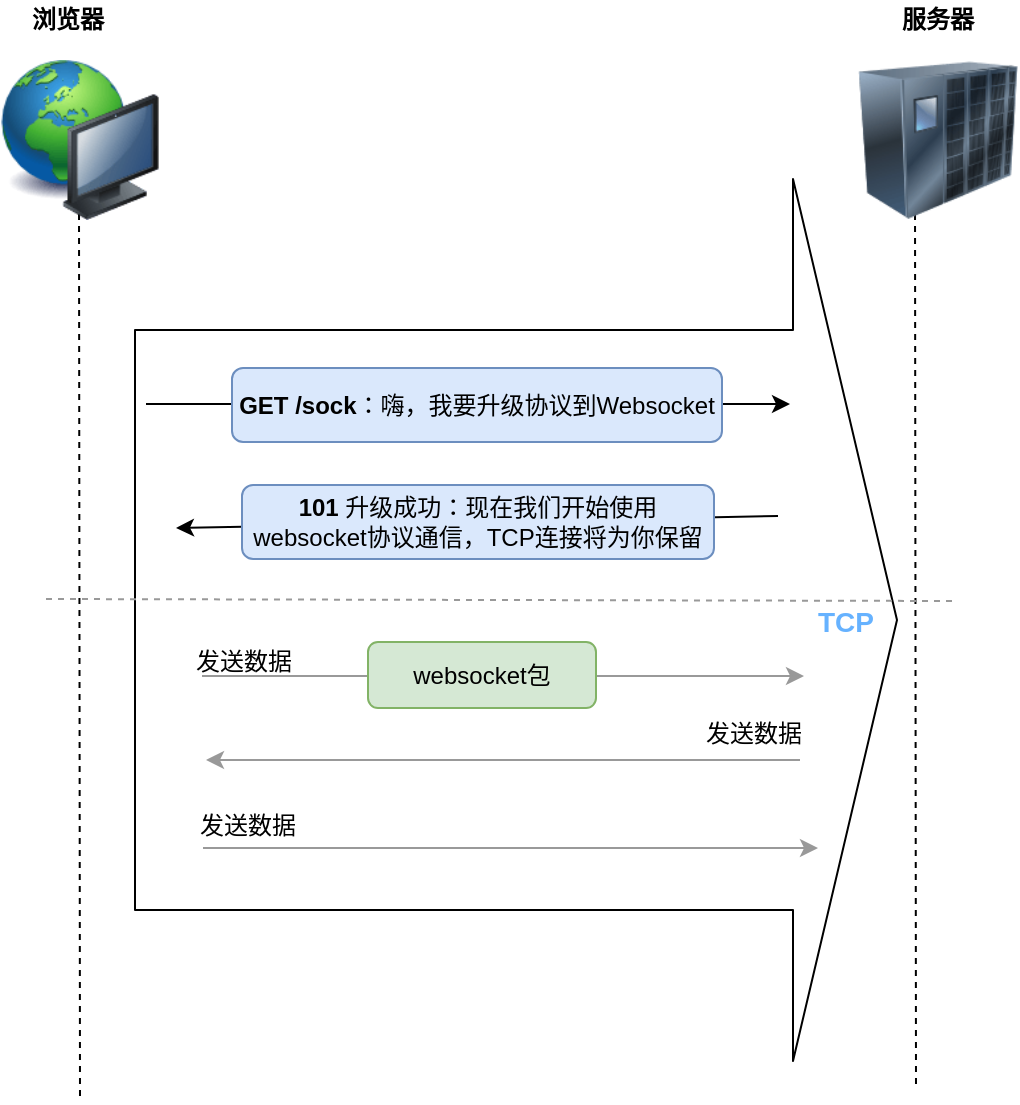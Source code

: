 <mxfile version="10.8.9" type="device"><diagram id="bJoY1xc_Xl4xnx_YBsff" name="websocket"><mxGraphModel dx="758" dy="582" grid="0" gridSize="10" guides="1" tooltips="1" connect="1" arrows="1" fold="1" page="0" pageScale="1" pageWidth="850" pageHeight="1100" math="0" shadow="0"><root><mxCell id="0"/><mxCell id="1" parent="0"/><mxCell id="QpbHfWMmB3S7lTqJSS0K-4" value="" style="endArrow=none;dashed=1;html=1;" edge="1" parent="1"><mxGeometry width="50" height="50" relative="1" as="geometry"><mxPoint x="577.5" y="163" as="sourcePoint"/><mxPoint x="578" y="612" as="targetPoint"/></mxGeometry></mxCell><mxCell id="QpbHfWMmB3S7lTqJSS0K-3" value="" style="endArrow=none;dashed=1;html=1;" edge="1" parent="1"><mxGeometry width="50" height="50" relative="1" as="geometry"><mxPoint x="159.5" y="169" as="sourcePoint"/><mxPoint x="160" y="618" as="targetPoint"/></mxGeometry></mxCell><mxCell id="QpbHfWMmB3S7lTqJSS0K-1" value="" style="image;html=1;labelBackgroundColor=#ffffff;image=img/lib/clip_art/networking/UPS_128x128.png" vertex="1" parent="1"><mxGeometry x="549" y="98" width="80" height="80" as="geometry"/></mxCell><mxCell id="QpbHfWMmB3S7lTqJSS0K-2" value="" style="image;html=1;labelBackgroundColor=#ffffff;image=img/lib/clip_art/computers/Network_128x128.png" vertex="1" parent="1"><mxGeometry x="120" y="98" width="80" height="80" as="geometry"/></mxCell><mxCell id="QpbHfWMmB3S7lTqJSS0K-5" value="浏览器" style="text;html=1;strokeColor=none;fillColor=none;align=center;verticalAlign=middle;whiteSpace=wrap;rounded=0;fontStyle=1" vertex="1" parent="1"><mxGeometry x="134" y="68" width="40" height="20" as="geometry"/></mxCell><mxCell id="QpbHfWMmB3S7lTqJSS0K-6" value="服务器" style="text;html=1;strokeColor=none;fillColor=none;align=center;verticalAlign=middle;whiteSpace=wrap;rounded=0;fontStyle=1" vertex="1" parent="1"><mxGeometry x="569" y="68" width="40" height="20" as="geometry"/></mxCell><mxCell id="QpbHfWMmB3S7lTqJSS0K-7" value="" style="shape=flexArrow;endArrow=classic;html=1;endWidth=150;endSize=17;width=290;" edge="1" parent="1"><mxGeometry width="50" height="50" relative="1" as="geometry"><mxPoint x="187" y="378" as="sourcePoint"/><mxPoint x="569" y="378" as="targetPoint"/></mxGeometry></mxCell><mxCell id="QpbHfWMmB3S7lTqJSS0K-8" value="" style="endArrow=classic;html=1;" edge="1" parent="1"><mxGeometry width="50" height="50" relative="1" as="geometry"><mxPoint x="193" y="270" as="sourcePoint"/><mxPoint x="515" y="270" as="targetPoint"/></mxGeometry></mxCell><mxCell id="QpbHfWMmB3S7lTqJSS0K-9" value="&lt;b&gt;GET /sock&lt;/b&gt;：嗨，我要升级协议到Websocket" style="rounded=1;whiteSpace=wrap;html=1;fillColor=#dae8fc;strokeColor=#6c8ebf;" vertex="1" parent="1"><mxGeometry x="236" y="252" width="245" height="37" as="geometry"/></mxCell><mxCell id="QpbHfWMmB3S7lTqJSS0K-11" value="" style="endArrow=classic;html=1;" edge="1" parent="1"><mxGeometry width="50" height="50" relative="1" as="geometry"><mxPoint x="509" y="326" as="sourcePoint"/><mxPoint x="208" y="332" as="targetPoint"/></mxGeometry></mxCell><mxCell id="QpbHfWMmB3S7lTqJSS0K-12" value="&lt;b&gt;101&lt;/b&gt; 升级成功：现在我们开始使用websocket协议通信，TCP连接将为你保留" style="rounded=1;whiteSpace=wrap;html=1;fillColor=#dae8fc;strokeColor=#6c8ebf;" vertex="1" parent="1"><mxGeometry x="241" y="310.5" width="236" height="37" as="geometry"/></mxCell><mxCell id="QpbHfWMmB3S7lTqJSS0K-13" value="&lt;font style=&quot;font-size: 14px&quot; color=&quot;#66b2ff&quot;&gt;&lt;b&gt;TCP&lt;/b&gt;&lt;/font&gt;" style="text;html=1;strokeColor=none;fillColor=none;align=center;verticalAlign=middle;whiteSpace=wrap;rounded=0;" vertex="1" parent="1"><mxGeometry x="523" y="368.5" width="40" height="20" as="geometry"/></mxCell><mxCell id="QpbHfWMmB3S7lTqJSS0K-15" value="" style="endArrow=none;dashed=1;html=1;strokeColor=#999999;" edge="1" parent="1"><mxGeometry width="50" height="50" relative="1" as="geometry"><mxPoint x="143" y="367.5" as="sourcePoint"/><mxPoint x="599" y="368.5" as="targetPoint"/></mxGeometry></mxCell><mxCell id="QpbHfWMmB3S7lTqJSS0K-16" value="" style="endArrow=classic;html=1;strokeColor=#999999;" edge="1" parent="1"><mxGeometry width="50" height="50" relative="1" as="geometry"><mxPoint x="221" y="406" as="sourcePoint"/><mxPoint x="522" y="406" as="targetPoint"/></mxGeometry></mxCell><mxCell id="QpbHfWMmB3S7lTqJSS0K-17" value="" style="endArrow=classic;html=1;strokeColor=#999999;" edge="1" parent="1"><mxGeometry width="50" height="50" relative="1" as="geometry"><mxPoint x="221.5" y="492" as="sourcePoint"/><mxPoint x="529" y="492" as="targetPoint"/></mxGeometry></mxCell><mxCell id="QpbHfWMmB3S7lTqJSS0K-18" value="" style="endArrow=classic;html=1;strokeColor=#999999;" edge="1" parent="1"><mxGeometry width="50" height="50" relative="1" as="geometry"><mxPoint x="520" y="448" as="sourcePoint"/><mxPoint x="223" y="448" as="targetPoint"/></mxGeometry></mxCell><mxCell id="QpbHfWMmB3S7lTqJSS0K-19" value="发送数据" style="text;html=1;strokeColor=none;fillColor=none;align=center;verticalAlign=middle;whiteSpace=wrap;rounded=0;" vertex="1" parent="1"><mxGeometry x="215" y="389" width="54" height="20" as="geometry"/></mxCell><mxCell id="QpbHfWMmB3S7lTqJSS0K-20" value="发送数据" style="text;html=1;strokeColor=none;fillColor=none;align=center;verticalAlign=middle;whiteSpace=wrap;rounded=0;" vertex="1" parent="1"><mxGeometry x="217" y="471" width="54" height="20" as="geometry"/></mxCell><mxCell id="QpbHfWMmB3S7lTqJSS0K-22" value="发送数据" style="text;html=1;strokeColor=none;fillColor=none;align=center;verticalAlign=middle;whiteSpace=wrap;rounded=0;" vertex="1" parent="1"><mxGeometry x="470" y="425" width="54" height="20" as="geometry"/></mxCell><mxCell id="QpbHfWMmB3S7lTqJSS0K-23" value="websocket包" style="rounded=1;whiteSpace=wrap;html=1;fillColor=#d5e8d4;strokeColor=#82b366;" vertex="1" parent="1"><mxGeometry x="304" y="389" width="114" height="33" as="geometry"/></mxCell></root></mxGraphModel></diagram><diagram id="Ce6CMREiOCVh9ucopKKh" name="http"><mxGraphModel dx="758" dy="582" grid="0" gridSize="10" guides="1" tooltips="1" connect="1" arrows="1" fold="1" page="0" pageScale="1" pageWidth="850" pageHeight="1100" math="0" shadow="0"><root><mxCell id="mLCNLYaPoAgYvRXlSlTg-0"/><mxCell id="mLCNLYaPoAgYvRXlSlTg-1" parent="mLCNLYaPoAgYvRXlSlTg-0"/><mxCell id="jmtsFDpmCn0Xbaz0FWVY-0" value="" style="endArrow=none;dashed=1;html=1;" edge="1" parent="mLCNLYaPoAgYvRXlSlTg-1"><mxGeometry width="50" height="50" relative="1" as="geometry"><mxPoint x="577.5" y="163" as="sourcePoint"/><mxPoint x="578" y="460" as="targetPoint"/></mxGeometry></mxCell><mxCell id="jmtsFDpmCn0Xbaz0FWVY-1" value="" style="endArrow=none;dashed=1;html=1;" edge="1" parent="mLCNLYaPoAgYvRXlSlTg-1"><mxGeometry width="50" height="50" relative="1" as="geometry"><mxPoint x="159.5" y="169" as="sourcePoint"/><mxPoint x="160" y="473" as="targetPoint"/></mxGeometry></mxCell><mxCell id="jmtsFDpmCn0Xbaz0FWVY-2" value="" style="image;html=1;labelBackgroundColor=#ffffff;image=img/lib/clip_art/networking/UPS_128x128.png" vertex="1" parent="mLCNLYaPoAgYvRXlSlTg-1"><mxGeometry x="549" y="98" width="80" height="80" as="geometry"/></mxCell><mxCell id="jmtsFDpmCn0Xbaz0FWVY-3" value="" style="image;html=1;labelBackgroundColor=#ffffff;image=img/lib/clip_art/computers/Network_128x128.png" vertex="1" parent="mLCNLYaPoAgYvRXlSlTg-1"><mxGeometry x="120" y="98" width="80" height="80" as="geometry"/></mxCell><mxCell id="jmtsFDpmCn0Xbaz0FWVY-4" value="浏览器" style="text;html=1;strokeColor=none;fillColor=none;align=center;verticalAlign=middle;whiteSpace=wrap;rounded=0;fontStyle=1" vertex="1" parent="mLCNLYaPoAgYvRXlSlTg-1"><mxGeometry x="134" y="68" width="40" height="20" as="geometry"/></mxCell><mxCell id="jmtsFDpmCn0Xbaz0FWVY-5" value="服务器" style="text;html=1;strokeColor=none;fillColor=none;align=center;verticalAlign=middle;whiteSpace=wrap;rounded=0;fontStyle=1" vertex="1" parent="mLCNLYaPoAgYvRXlSlTg-1"><mxGeometry x="569" y="68" width="40" height="20" as="geometry"/></mxCell><mxCell id="jmtsFDpmCn0Xbaz0FWVY-6" value="" style="shape=flexArrow;endArrow=classic;html=1;endWidth=100;endSize=24.33;width=162;" edge="1" parent="mLCNLYaPoAgYvRXlSlTg-1"><mxGeometry width="50" height="50" relative="1" as="geometry"><mxPoint x="187" y="309.5" as="sourcePoint"/><mxPoint x="569" y="309.5" as="targetPoint"/></mxGeometry></mxCell><mxCell id="jmtsFDpmCn0Xbaz0FWVY-7" value="" style="endArrow=classic;html=1;" edge="1" parent="mLCNLYaPoAgYvRXlSlTg-1"><mxGeometry width="50" height="50" relative="1" as="geometry"><mxPoint x="193" y="280" as="sourcePoint"/><mxPoint x="515" y="280" as="targetPoint"/></mxGeometry></mxCell><mxCell id="jmtsFDpmCn0Xbaz0FWVY-8" value="&lt;b&gt;GET /&lt;/b&gt;" style="rounded=1;whiteSpace=wrap;html=1;fillColor=#dae8fc;strokeColor=#6c8ebf;" vertex="1" parent="mLCNLYaPoAgYvRXlSlTg-1"><mxGeometry x="236" y="262" width="236" height="37" as="geometry"/></mxCell><mxCell id="jmtsFDpmCn0Xbaz0FWVY-9" value="" style="endArrow=classic;html=1;" edge="1" parent="mLCNLYaPoAgYvRXlSlTg-1"><mxGeometry width="50" height="50" relative="1" as="geometry"><mxPoint x="509" y="336" as="sourcePoint"/><mxPoint x="208" y="342" as="targetPoint"/></mxGeometry></mxCell><mxCell id="jmtsFDpmCn0Xbaz0FWVY-10" value="&lt;b&gt;200 Ok&lt;/b&gt;" style="rounded=1;whiteSpace=wrap;html=1;fillColor=#dae8fc;strokeColor=#6c8ebf;" vertex="1" parent="mLCNLYaPoAgYvRXlSlTg-1"><mxGeometry x="241" y="320.5" width="236" height="37" as="geometry"/></mxCell><mxCell id="jmtsFDpmCn0Xbaz0FWVY-11" value="&lt;font style=&quot;font-size: 14px&quot; color=&quot;#66b2ff&quot;&gt;&lt;b&gt;TCP&lt;/b&gt;&lt;/font&gt;" style="text;html=1;strokeColor=none;fillColor=none;align=center;verticalAlign=middle;whiteSpace=wrap;rounded=0;" vertex="1" parent="mLCNLYaPoAgYvRXlSlTg-1"><mxGeometry x="529" y="299" width="40" height="20" as="geometry"/></mxCell></root></mxGraphModel></diagram><diagram id="_sgVJMxxSD7dgd28tWv6" name="第 3 页"><mxGraphModel dx="758" dy="582" grid="0" gridSize="10" guides="1" tooltips="1" connect="1" arrows="1" fold="1" page="0" pageScale="1" pageWidth="850" pageHeight="1100" math="0" shadow="0"><root><mxCell id="Y4E640h6yv5NCUNcmQ3n-0"/><mxCell id="Y4E640h6yv5NCUNcmQ3n-1" parent="Y4E640h6yv5NCUNcmQ3n-0"/><mxCell id="Y4E640h6yv5NCUNcmQ3n-2" value="" style="rounded=0;whiteSpace=wrap;html=1;" vertex="1" parent="Y4E640h6yv5NCUNcmQ3n-1"><mxGeometry x="382" y="107" width="139" height="244" as="geometry"/></mxCell><mxCell id="Y4E640h6yv5NCUNcmQ3n-3" value="websocket" style="whiteSpace=wrap;html=1;aspect=fixed;" vertex="1" parent="Y4E640h6yv5NCUNcmQ3n-1"><mxGeometry x="412" y="132" width="80" height="80" as="geometry"/></mxCell><mxCell id="Y4E640h6yv5NCUNcmQ3n-4" value="xhr" style="whiteSpace=wrap;html=1;aspect=fixed;" vertex="1" parent="Y4E640h6yv5NCUNcmQ3n-1"><mxGeometry x="412" y="246" width="80" height="80" as="geometry"/></mxCell><mxCell id="Y4E640h6yv5NCUNcmQ3n-5" value="driver" style="text;html=1;strokeColor=none;fillColor=none;align=center;verticalAlign=middle;whiteSpace=wrap;rounded=0;" vertex="1" parent="Y4E640h6yv5NCUNcmQ3n-1"><mxGeometry x="382" y="107" width="40" height="20" as="geometry"/></mxCell><mxCell id="Y4E640h6yv5NCUNcmQ3n-6" value="" style="rounded=0;whiteSpace=wrap;html=1;" vertex="1" parent="Y4E640h6yv5NCUNcmQ3n-1"><mxGeometry x="72" y="382.5" width="120" height="177" as="geometry"/></mxCell><mxCell id="Y4E640h6yv5NCUNcmQ3n-7" value="sender" style="text;html=1;strokeColor=none;fillColor=none;align=center;verticalAlign=middle;whiteSpace=wrap;rounded=0;" vertex="1" parent="Y4E640h6yv5NCUNcmQ3n-1"><mxGeometry x="72" y="383" width="40" height="20" as="geometry"/></mxCell><mxCell id="Y4E640h6yv5NCUNcmQ3n-8" value="" style="rounded=0;whiteSpace=wrap;html=1;" vertex="1" parent="Y4E640h6yv5NCUNcmQ3n-1"><mxGeometry x="228" y="382.5" width="120" height="177" as="geometry"/></mxCell><mxCell id="Y4E640h6yv5NCUNcmQ3n-9" value="receiver" style="text;html=1;strokeColor=none;fillColor=none;align=center;verticalAlign=middle;whiteSpace=wrap;rounded=0;" vertex="1" parent="Y4E640h6yv5NCUNcmQ3n-1"><mxGeometry x="233" y="382.5" width="40" height="20" as="geometry"/></mxCell></root></mxGraphModel></diagram><diagram id="LAH7o65lDImTaWCaEjsp" name="xhr_stream"><mxGraphModel dx="758" dy="582" grid="0" gridSize="10" guides="1" tooltips="1" connect="1" arrows="1" fold="1" page="0" pageScale="1" pageWidth="850" pageHeight="1100" math="0" shadow="0"><root><mxCell id="2CuGnFvcoZeZ9DTYzXbr-0"/><mxCell id="2CuGnFvcoZeZ9DTYzXbr-1" parent="2CuGnFvcoZeZ9DTYzXbr-0"/><mxCell id="2CuGnFvcoZeZ9DTYzXbr-2" value="" style="endArrow=none;dashed=1;html=1;" edge="1" parent="2CuGnFvcoZeZ9DTYzXbr-1" source="2CuGnFvcoZeZ9DTYzXbr-52"><mxGeometry width="50" height="50" relative="1" as="geometry"><mxPoint x="577.5" y="163" as="sourcePoint"/><mxPoint x="578" y="748" as="targetPoint"/></mxGeometry></mxCell><mxCell id="2CuGnFvcoZeZ9DTYzXbr-3" value="" style="endArrow=none;dashed=1;html=1;" edge="1" parent="2CuGnFvcoZeZ9DTYzXbr-1"><mxGeometry width="50" height="50" relative="1" as="geometry"><mxPoint x="159.5" y="169" as="sourcePoint"/><mxPoint x="160" y="751" as="targetPoint"/></mxGeometry></mxCell><mxCell id="2CuGnFvcoZeZ9DTYzXbr-4" value="" style="image;html=1;labelBackgroundColor=#ffffff;image=img/lib/clip_art/networking/UPS_128x128.png" vertex="1" parent="2CuGnFvcoZeZ9DTYzXbr-1"><mxGeometry x="549" y="98" width="80" height="80" as="geometry"/></mxCell><mxCell id="2CuGnFvcoZeZ9DTYzXbr-5" value="" style="image;html=1;labelBackgroundColor=#ffffff;image=img/lib/clip_art/computers/Network_128x128.png" vertex="1" parent="2CuGnFvcoZeZ9DTYzXbr-1"><mxGeometry x="120" y="98" width="80" height="80" as="geometry"/></mxCell><mxCell id="2CuGnFvcoZeZ9DTYzXbr-6" value="浏览器" style="text;html=1;strokeColor=none;fillColor=none;align=center;verticalAlign=middle;whiteSpace=wrap;rounded=0;fontStyle=1" vertex="1" parent="2CuGnFvcoZeZ9DTYzXbr-1"><mxGeometry x="134" y="68" width="40" height="20" as="geometry"/></mxCell><mxCell id="2CuGnFvcoZeZ9DTYzXbr-7" value="服务器" style="text;html=1;strokeColor=none;fillColor=none;align=center;verticalAlign=middle;whiteSpace=wrap;rounded=0;fontStyle=1" vertex="1" parent="2CuGnFvcoZeZ9DTYzXbr-1"><mxGeometry x="569" y="68" width="40" height="20" as="geometry"/></mxCell><mxCell id="2CuGnFvcoZeZ9DTYzXbr-8" value="" style="shape=flexArrow;endArrow=classic;html=1;endWidth=100;endSize=25.67;width=281;" edge="1" parent="2CuGnFvcoZeZ9DTYzXbr-1"><mxGeometry width="50" height="50" relative="1" as="geometry"><mxPoint x="187" y="309.5" as="sourcePoint"/><mxPoint x="569" y="309.5" as="targetPoint"/></mxGeometry></mxCell><mxCell id="2CuGnFvcoZeZ9DTYzXbr-9" value="" style="endArrow=classic;html=1;" edge="1" parent="2CuGnFvcoZeZ9DTYzXbr-1"><mxGeometry width="50" height="50" relative="1" as="geometry"><mxPoint x="198" y="210" as="sourcePoint"/><mxPoint x="520" y="210" as="targetPoint"/></mxGeometry></mxCell><mxCell id="2CuGnFvcoZeZ9DTYzXbr-10" value="&lt;b&gt;POST /{sessionID}/xhr_streaming&lt;/b&gt;" style="rounded=1;whiteSpace=wrap;html=1;fillColor=#dae8fc;strokeColor=#6c8ebf;" vertex="1" parent="2CuGnFvcoZeZ9DTYzXbr-1"><mxGeometry x="241" y="192" width="236" height="37" as="geometry"/></mxCell><mxCell id="2CuGnFvcoZeZ9DTYzXbr-11" value="" style="endArrow=classic;html=1;" edge="1" parent="2CuGnFvcoZeZ9DTYzXbr-1"><mxGeometry width="50" height="50" relative="1" as="geometry"><mxPoint x="514" y="272" as="sourcePoint"/><mxPoint x="213" y="272" as="targetPoint"/></mxGeometry></mxCell><mxCell id="2CuGnFvcoZeZ9DTYzXbr-12" value="&lt;b&gt;PONG&lt;/b&gt;" style="rounded=1;whiteSpace=wrap;html=1;fillColor=#dae8fc;strokeColor=#6c8ebf;" vertex="1" parent="2CuGnFvcoZeZ9DTYzXbr-1"><mxGeometry x="246" y="250.5" width="236" height="37" as="geometry"/></mxCell><mxCell id="2CuGnFvcoZeZ9DTYzXbr-13" value="&lt;font style=&quot;font-size: 14px&quot; color=&quot;#66b2ff&quot;&gt;&lt;b&gt;TCP&lt;/b&gt;&lt;/font&gt;" style="text;html=1;strokeColor=none;fillColor=none;align=center;verticalAlign=middle;whiteSpace=wrap;rounded=0;" vertex="1" parent="2CuGnFvcoZeZ9DTYzXbr-1"><mxGeometry x="529" y="299" width="40" height="20" as="geometry"/></mxCell><mxCell id="2CuGnFvcoZeZ9DTYzXbr-14" value="" style="endArrow=classic;html=1;" edge="1" parent="2CuGnFvcoZeZ9DTYzXbr-1"><mxGeometry width="50" height="50" relative="1" as="geometry"><mxPoint x="515" y="331" as="sourcePoint"/><mxPoint x="213.5" y="330.5" as="targetPoint"/></mxGeometry></mxCell><mxCell id="2CuGnFvcoZeZ9DTYzXbr-15" value="&lt;b&gt;PONG&lt;/b&gt;" style="rounded=1;whiteSpace=wrap;html=1;fillColor=#dae8fc;strokeColor=#6c8ebf;" vertex="1" parent="2CuGnFvcoZeZ9DTYzXbr-1"><mxGeometry x="246.5" y="309" width="236" height="37" as="geometry"/></mxCell><mxCell id="2CuGnFvcoZeZ9DTYzXbr-16" value="" style="endArrow=classic;html=1;" edge="1" parent="2CuGnFvcoZeZ9DTYzXbr-1"><mxGeometry width="50" height="50" relative="1" as="geometry"><mxPoint x="515" y="399" as="sourcePoint"/><mxPoint x="213.5" y="398.5" as="targetPoint"/></mxGeometry></mxCell><mxCell id="2CuGnFvcoZeZ9DTYzXbr-17" value="&lt;b&gt;PONG&lt;/b&gt;" style="rounded=1;whiteSpace=wrap;html=1;fillColor=#dae8fc;strokeColor=#6c8ebf;" vertex="1" parent="2CuGnFvcoZeZ9DTYzXbr-1"><mxGeometry x="246.5" y="377" width="236" height="37" as="geometry"/></mxCell><mxCell id="2CuGnFvcoZeZ9DTYzXbr-27" value="" style="group" vertex="1" connectable="0" parent="2CuGnFvcoZeZ9DTYzXbr-1"><mxGeometry x="194" y="532.5" width="355" height="20" as="geometry"/></mxCell><mxCell id="2CuGnFvcoZeZ9DTYzXbr-26" value="" style="group" vertex="1" connectable="0" parent="2CuGnFvcoZeZ9DTYzXbr-27"><mxGeometry width="355" height="20" as="geometry"/></mxCell><mxCell id="2CuGnFvcoZeZ9DTYzXbr-18" value="" style="shape=flexArrow;endArrow=classic;html=1;strokeColor=#999999;width=48;endSize=13.67;" edge="1" parent="2CuGnFvcoZeZ9DTYzXbr-26"><mxGeometry width="50" height="50" relative="1" as="geometry"><mxPoint y="9.5" as="sourcePoint"/><mxPoint x="355" y="9.5" as="targetPoint"/></mxGeometry></mxCell><mxCell id="2CuGnFvcoZeZ9DTYzXbr-25" value="&lt;font style=&quot;font-size: 14px&quot; color=&quot;#66b2ff&quot;&gt;&lt;b&gt;TCP&lt;/b&gt;&lt;/font&gt;" style="text;html=1;strokeColor=none;fillColor=none;align=center;verticalAlign=middle;whiteSpace=wrap;rounded=0;" vertex="1" parent="2CuGnFvcoZeZ9DTYzXbr-26"><mxGeometry x="306" width="40" height="20" as="geometry"/></mxCell><mxCell id="2CuGnFvcoZeZ9DTYzXbr-30" value="" style="endArrow=classic;html=1;" edge="1" parent="2CuGnFvcoZeZ9DTYzXbr-1"><mxGeometry width="50" height="50" relative="1" as="geometry"><mxPoint x="200" y="542" as="sourcePoint"/><mxPoint x="503" y="542" as="targetPoint"/></mxGeometry></mxCell><mxCell id="2CuGnFvcoZeZ9DTYzXbr-29" value="&lt;b&gt;POST /{sessionID}/xhr_send PING&lt;/b&gt;" style="rounded=1;whiteSpace=wrap;html=1;fillColor=#dae8fc;strokeColor=#6c8ebf;" vertex="1" parent="2CuGnFvcoZeZ9DTYzXbr-1"><mxGeometry x="229" y="522.5" width="236" height="37" as="geometry"/></mxCell><mxCell id="2CuGnFvcoZeZ9DTYzXbr-33" value="" style="group" vertex="1" connectable="0" parent="2CuGnFvcoZeZ9DTYzXbr-1"><mxGeometry x="194" y="615.5" width="355" height="20" as="geometry"/></mxCell><mxCell id="2CuGnFvcoZeZ9DTYzXbr-34" value="" style="group" vertex="1" connectable="0" parent="2CuGnFvcoZeZ9DTYzXbr-33"><mxGeometry width="355" height="20" as="geometry"/></mxCell><mxCell id="2CuGnFvcoZeZ9DTYzXbr-35" value="" style="shape=flexArrow;endArrow=classic;html=1;strokeColor=#999999;width=48;endSize=13.67;" edge="1" parent="2CuGnFvcoZeZ9DTYzXbr-34"><mxGeometry width="50" height="50" relative="1" as="geometry"><mxPoint y="9.5" as="sourcePoint"/><mxPoint x="355" y="9.5" as="targetPoint"/></mxGeometry></mxCell><mxCell id="2CuGnFvcoZeZ9DTYzXbr-36" value="&lt;font style=&quot;font-size: 14px&quot; color=&quot;#66b2ff&quot;&gt;&lt;b&gt;TCP&lt;/b&gt;&lt;/font&gt;" style="text;html=1;strokeColor=none;fillColor=none;align=center;verticalAlign=middle;whiteSpace=wrap;rounded=0;" vertex="1" parent="2CuGnFvcoZeZ9DTYzXbr-34"><mxGeometry x="306" width="40" height="20" as="geometry"/></mxCell><mxCell id="2CuGnFvcoZeZ9DTYzXbr-37" value="" style="endArrow=classic;html=1;" edge="1" parent="2CuGnFvcoZeZ9DTYzXbr-1"><mxGeometry width="50" height="50" relative="1" as="geometry"><mxPoint x="200" y="625" as="sourcePoint"/><mxPoint x="503" y="625" as="targetPoint"/></mxGeometry></mxCell><mxCell id="2CuGnFvcoZeZ9DTYzXbr-38" value="&lt;b&gt;POST /{sessionID}/xhr_send PING&lt;/b&gt;&lt;br&gt;" style="rounded=1;whiteSpace=wrap;html=1;fillColor=#dae8fc;strokeColor=#6c8ebf;" vertex="1" parent="2CuGnFvcoZeZ9DTYzXbr-1"><mxGeometry x="229" y="605.5" width="236" height="37" as="geometry"/></mxCell><mxCell id="2CuGnFvcoZeZ9DTYzXbr-39" value="" style="group" vertex="1" connectable="0" parent="2CuGnFvcoZeZ9DTYzXbr-1"><mxGeometry x="195" y="698" width="355" height="20" as="geometry"/></mxCell><mxCell id="2CuGnFvcoZeZ9DTYzXbr-40" value="" style="group" vertex="1" connectable="0" parent="2CuGnFvcoZeZ9DTYzXbr-39"><mxGeometry width="355" height="20" as="geometry"/></mxCell><mxCell id="2CuGnFvcoZeZ9DTYzXbr-41" value="" style="shape=flexArrow;endArrow=classic;html=1;strokeColor=#999999;width=48;endSize=13.67;" edge="1" parent="2CuGnFvcoZeZ9DTYzXbr-40"><mxGeometry width="50" height="50" relative="1" as="geometry"><mxPoint y="9.5" as="sourcePoint"/><mxPoint x="355" y="9.5" as="targetPoint"/></mxGeometry></mxCell><mxCell id="2CuGnFvcoZeZ9DTYzXbr-42" value="&lt;font style=&quot;font-size: 14px&quot; color=&quot;#66b2ff&quot;&gt;&lt;b&gt;TCP&lt;/b&gt;&lt;/font&gt;" style="text;html=1;strokeColor=none;fillColor=none;align=center;verticalAlign=middle;whiteSpace=wrap;rounded=0;" vertex="1" parent="2CuGnFvcoZeZ9DTYzXbr-40"><mxGeometry x="306" width="40" height="20" as="geometry"/></mxCell><mxCell id="2CuGnFvcoZeZ9DTYzXbr-43" value="" style="endArrow=classic;html=1;" edge="1" parent="2CuGnFvcoZeZ9DTYzXbr-1"><mxGeometry width="50" height="50" relative="1" as="geometry"><mxPoint x="201" y="707.5" as="sourcePoint"/><mxPoint x="504" y="707.5" as="targetPoint"/></mxGeometry></mxCell><mxCell id="2CuGnFvcoZeZ9DTYzXbr-44" value="&lt;b&gt;POST /{sessionID}/xhr_send PING&lt;/b&gt;&lt;br&gt;" style="rounded=1;whiteSpace=wrap;html=1;fillColor=#dae8fc;strokeColor=#6c8ebf;" vertex="1" parent="2CuGnFvcoZeZ9DTYzXbr-1"><mxGeometry x="230" y="688" width="236" height="37" as="geometry"/></mxCell><mxCell id="2CuGnFvcoZeZ9DTYzXbr-47" style="edgeStyle=orthogonalEdgeStyle;rounded=0;orthogonalLoop=1;jettySize=auto;html=1;exitX=1;exitY=0.5;exitDx=0;exitDy=0;strokeColor=#999999;" edge="1" parent="2CuGnFvcoZeZ9DTYzXbr-1" source="2CuGnFvcoZeZ9DTYzXbr-45"><mxGeometry relative="1" as="geometry"><mxPoint x="517" y="272" as="targetPoint"/><Array as="points"><mxPoint x="604" y="540"/><mxPoint x="604" y="272"/></Array></mxGeometry></mxCell><mxCell id="2CuGnFvcoZeZ9DTYzXbr-45" value="" style="rounded=0;whiteSpace=wrap;html=1;" vertex="1" parent="2CuGnFvcoZeZ9DTYzXbr-1"><mxGeometry x="575" y="520.5" width="9" height="39" as="geometry"/></mxCell><mxCell id="2CuGnFvcoZeZ9DTYzXbr-46" value="" style="endArrow=none;dashed=1;html=1;" edge="1" parent="2CuGnFvcoZeZ9DTYzXbr-1" target="2CuGnFvcoZeZ9DTYzXbr-45"><mxGeometry width="50" height="50" relative="1" as="geometry"><mxPoint x="577.5" y="163" as="sourcePoint"/><mxPoint x="578" y="748" as="targetPoint"/></mxGeometry></mxCell><mxCell id="2CuGnFvcoZeZ9DTYzXbr-31" value="这个请求一致保持连接状态，即&lt;br&gt;输出流不关闭" style="whiteSpace=wrap;html=1;shape=mxgraph.basic.oval_callout" vertex="1" parent="2CuGnFvcoZeZ9DTYzXbr-1"><mxGeometry x="513" y="169.5" width="212" height="81" as="geometry"/></mxCell><mxCell id="2CuGnFvcoZeZ9DTYzXbr-51" style="edgeStyle=orthogonalEdgeStyle;rounded=0;orthogonalLoop=1;jettySize=auto;html=1;exitX=1;exitY=0.5;exitDx=0;exitDy=0;strokeColor=#999999;" edge="1" parent="2CuGnFvcoZeZ9DTYzXbr-1" source="2CuGnFvcoZeZ9DTYzXbr-48"><mxGeometry relative="1" as="geometry"><mxPoint x="520" y="330" as="targetPoint"/><Array as="points"><mxPoint x="628" y="626"/><mxPoint x="628" y="330"/></Array></mxGeometry></mxCell><mxCell id="2CuGnFvcoZeZ9DTYzXbr-48" value="" style="rounded=0;whiteSpace=wrap;html=1;" vertex="1" parent="2CuGnFvcoZeZ9DTYzXbr-1"><mxGeometry x="575" y="606" width="9" height="39" as="geometry"/></mxCell><mxCell id="2CuGnFvcoZeZ9DTYzXbr-49" value="" style="endArrow=none;dashed=1;html=1;" edge="1" parent="2CuGnFvcoZeZ9DTYzXbr-1" source="2CuGnFvcoZeZ9DTYzXbr-45" target="2CuGnFvcoZeZ9DTYzXbr-48"><mxGeometry width="50" height="50" relative="1" as="geometry"><mxPoint x="579.359" y="559.5" as="sourcePoint"/><mxPoint x="578" y="748" as="targetPoint"/></mxGeometry></mxCell><mxCell id="2CuGnFvcoZeZ9DTYzXbr-54" style="edgeStyle=orthogonalEdgeStyle;rounded=0;orthogonalLoop=1;jettySize=auto;html=1;exitX=1;exitY=0.5;exitDx=0;exitDy=0;strokeColor=#999999;" edge="1" parent="2CuGnFvcoZeZ9DTYzXbr-1" source="2CuGnFvcoZeZ9DTYzXbr-52"><mxGeometry relative="1" as="geometry"><mxPoint x="517" y="400" as="targetPoint"/><Array as="points"><mxPoint x="654" y="711"/><mxPoint x="654" y="400"/></Array></mxGeometry></mxCell><mxCell id="2CuGnFvcoZeZ9DTYzXbr-52" value="" style="rounded=0;whiteSpace=wrap;html=1;" vertex="1" parent="2CuGnFvcoZeZ9DTYzXbr-1"><mxGeometry x="575" y="691.5" width="9" height="39" as="geometry"/></mxCell><mxCell id="2CuGnFvcoZeZ9DTYzXbr-53" value="" style="endArrow=none;dashed=1;html=1;" edge="1" parent="2CuGnFvcoZeZ9DTYzXbr-1" source="2CuGnFvcoZeZ9DTYzXbr-48" target="2CuGnFvcoZeZ9DTYzXbr-52"><mxGeometry width="50" height="50" relative="1" as="geometry"><mxPoint x="579.261" y="645" as="sourcePoint"/><mxPoint x="578" y="748" as="targetPoint"/></mxGeometry></mxCell></root></mxGraphModel></diagram></mxfile>